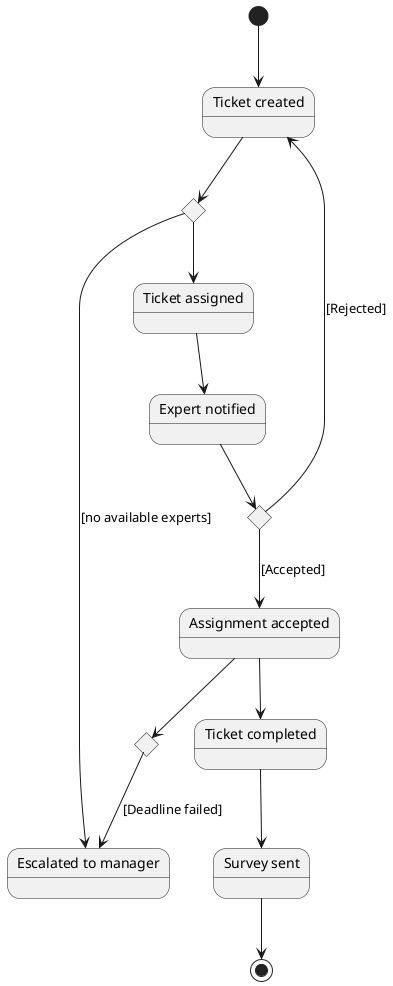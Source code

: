 @startuml Ticket flow

state "Ticket created" as created

state expert_available <<choice>>
state expert_accepted <<choice>>
state deadline_met <<choice>>

state "Ticket assigned" as assigned
state "Expert notified" as notified
state "Assignment accepted" as accepted
state "Escalated to manager" as escalated
state "Ticket completed" as completed
state "Survey sent" as survey_sent


[*] --> created
created --> expert_available

expert_available --> assigned
expert_available --> escalated: [no available experts]

assigned --> notified

notified --> expert_accepted
expert_accepted --> accepted :[Accepted]
expert_accepted --> created : [Rejected]

accepted --> deadline_met
deadline_met --> escalated: [Deadline failed]

accepted --> completed

completed --> survey_sent

survey_sent --> [*]

@enduml